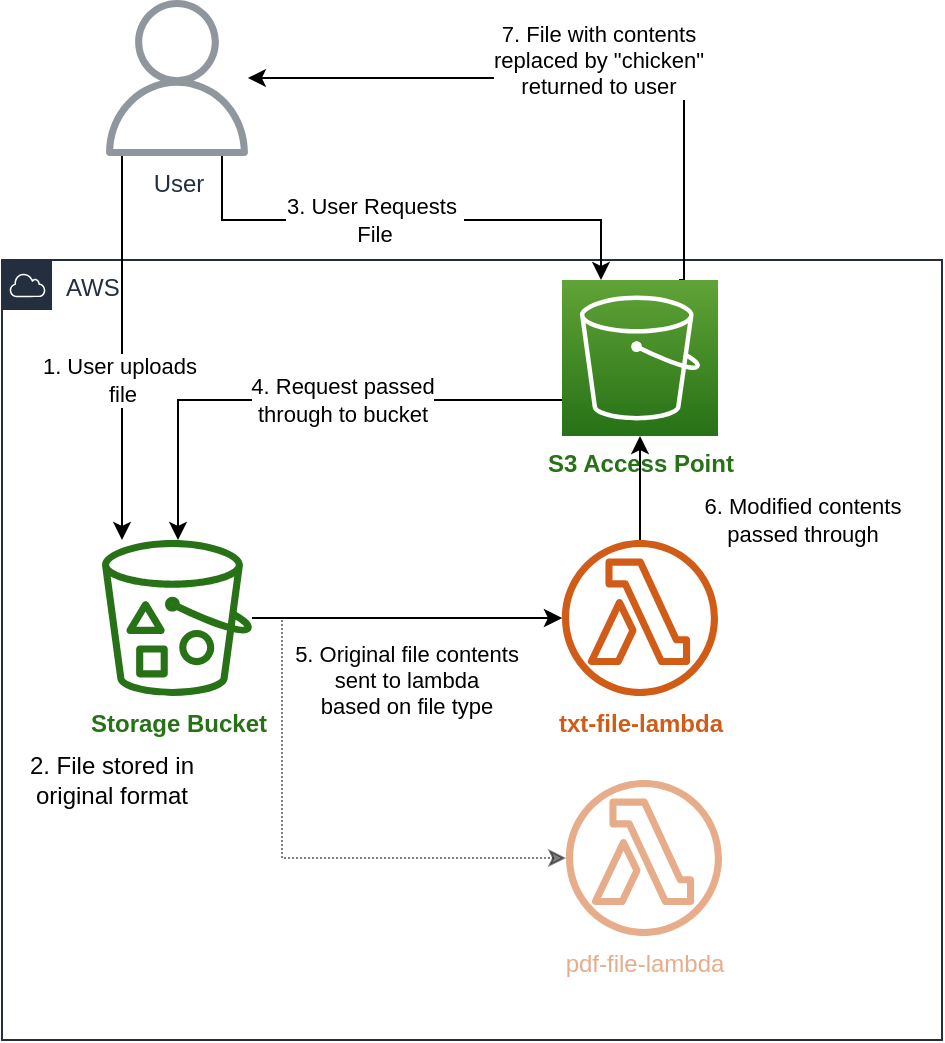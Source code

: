 <mxfile version="14.5.7" type="device"><diagram id="vf4TN83AkSjeo9mbm_4Q" name="Page-1"><mxGraphModel dx="946" dy="519" grid="1" gridSize="10" guides="1" tooltips="1" connect="1" arrows="1" fold="1" page="1" pageScale="1" pageWidth="850" pageHeight="1100" math="0" shadow="0"><root><mxCell id="0"/><mxCell id="1" parent="0"/><mxCell id="ej7t-RZM9HsWpia3bnEm-1" value="AWS" style="points=[[0,0],[0.25,0],[0.5,0],[0.75,0],[1,0],[1,0.25],[1,0.5],[1,0.75],[1,1],[0.75,1],[0.5,1],[0.25,1],[0,1],[0,0.75],[0,0.5],[0,0.25]];outlineConnect=0;gradientColor=none;html=1;whiteSpace=wrap;fontSize=12;fontStyle=0;shape=mxgraph.aws4.group;grIcon=mxgraph.aws4.group_aws_cloud;strokeColor=#232F3E;fillColor=none;verticalAlign=top;align=left;spacingLeft=30;fontColor=#232F3E;dashed=0;" parent="1" vertex="1"><mxGeometry x="190" y="260" width="470" height="390" as="geometry"/></mxCell><mxCell id="ej7t-RZM9HsWpia3bnEm-10" value="5. Original file contents&lt;br&gt;sent to lambda&lt;br&gt;based on file type" style="edgeStyle=orthogonalEdgeStyle;rounded=0;orthogonalLoop=1;jettySize=auto;html=1;" parent="1" source="ej7t-RZM9HsWpia3bnEm-2" target="ej7t-RZM9HsWpia3bnEm-3" edge="1"><mxGeometry x="-0.001" y="-31" relative="1" as="geometry"><mxPoint as="offset"/></mxGeometry></mxCell><mxCell id="ej7t-RZM9HsWpia3bnEm-12" style="edgeStyle=orthogonalEdgeStyle;rounded=0;orthogonalLoop=1;jettySize=auto;html=1;fontColor=#D05C17;opacity=50;dashed=1;dashPattern=1 1;" parent="1" source="ej7t-RZM9HsWpia3bnEm-2" target="ej7t-RZM9HsWpia3bnEm-4" edge="1"><mxGeometry relative="1" as="geometry"><Array as="points"><mxPoint x="330" y="439"/><mxPoint x="330" y="559"/></Array></mxGeometry></mxCell><mxCell id="ej7t-RZM9HsWpia3bnEm-2" value="Storage Bucket" style="outlineConnect=0;gradientColor=none;fillColor=#277116;strokeColor=none;dashed=0;verticalLabelPosition=bottom;verticalAlign=top;align=center;html=1;fontSize=12;fontStyle=1;aspect=fixed;pointerEvents=1;shape=mxgraph.aws4.bucket_with_objects;fontColor=#277116;" parent="1" vertex="1"><mxGeometry x="240" y="400" width="75" height="78" as="geometry"/></mxCell><mxCell id="ej7t-RZM9HsWpia3bnEm-11" value="7. File with contents&lt;br&gt;replaced by &quot;chicken&quot;&lt;br&gt;returned to user" style="edgeStyle=orthogonalEdgeStyle;rounded=0;orthogonalLoop=1;jettySize=auto;html=1;exitX=0.75;exitY=0;exitDx=0;exitDy=0;exitPerimeter=0;" parent="1" source="03NJilCHFDGFNvS67aiE-1" target="ej7t-RZM9HsWpia3bnEm-5" edge="1"><mxGeometry x="-0.088" y="-9" relative="1" as="geometry"><Array as="points"><mxPoint x="531" y="169"/></Array><mxPoint as="offset"/></mxGeometry></mxCell><mxCell id="ej7t-RZM9HsWpia3bnEm-4" value="pdf-file-lambda" style="outlineConnect=0;gradientColor=none;fillColor=#D05C17;strokeColor=none;dashed=0;verticalLabelPosition=bottom;verticalAlign=top;align=center;html=1;fontSize=12;fontStyle=0;aspect=fixed;pointerEvents=1;shape=mxgraph.aws4.lambda_function;opacity=50;textOpacity=50;fontColor=#D05C17;" parent="1" vertex="1"><mxGeometry x="472" y="520" width="78" height="78" as="geometry"/></mxCell><mxCell id="ej7t-RZM9HsWpia3bnEm-6" value="1. User uploads&amp;nbsp;&lt;br&gt;file" style="edgeStyle=orthogonalEdgeStyle;rounded=0;orthogonalLoop=1;jettySize=auto;html=1;" parent="1" source="ej7t-RZM9HsWpia3bnEm-5" target="ej7t-RZM9HsWpia3bnEm-2" edge="1"><mxGeometry x="0.167" relative="1" as="geometry"><Array as="points"><mxPoint x="250" y="310"/><mxPoint x="250" y="310"/></Array><mxPoint as="offset"/></mxGeometry></mxCell><mxCell id="ej7t-RZM9HsWpia3bnEm-8" value="3. User Requests&amp;nbsp;&lt;br&gt;File" style="edgeStyle=orthogonalEdgeStyle;rounded=0;orthogonalLoop=1;jettySize=auto;html=1;entryX=0.25;entryY=0;entryDx=0;entryDy=0;entryPerimeter=0;" parent="1" source="ej7t-RZM9HsWpia3bnEm-5" target="03NJilCHFDGFNvS67aiE-1" edge="1"><mxGeometry x="-0.146" relative="1" as="geometry"><Array as="points"><mxPoint x="300" y="240"/><mxPoint x="490" y="240"/></Array><mxPoint as="offset"/></mxGeometry></mxCell><mxCell id="ej7t-RZM9HsWpia3bnEm-5" value="User" style="outlineConnect=0;fontColor=#232F3E;gradientColor=none;fillColor=#232F3E;strokeColor=none;dashed=0;verticalLabelPosition=bottom;verticalAlign=top;align=center;html=1;fontSize=12;fontStyle=0;aspect=fixed;pointerEvents=1;shape=mxgraph.aws4.user;opacity=50;" parent="1" vertex="1"><mxGeometry x="238.5" y="130" width="78" height="78" as="geometry"/></mxCell><mxCell id="ej7t-RZM9HsWpia3bnEm-9" value="2. File stored in original format" style="text;html=1;strokeColor=none;fillColor=none;align=center;verticalAlign=middle;whiteSpace=wrap;rounded=0;opacity=50;" parent="1" vertex="1"><mxGeometry x="190" y="510" width="110" height="20" as="geometry"/></mxCell><mxCell id="03NJilCHFDGFNvS67aiE-3" value="4. Request passed&lt;br&gt;through to bucket" style="edgeStyle=orthogonalEdgeStyle;rounded=0;orthogonalLoop=1;jettySize=auto;html=1;" edge="1" parent="1" source="03NJilCHFDGFNvS67aiE-1" target="ej7t-RZM9HsWpia3bnEm-2"><mxGeometry x="-0.161" relative="1" as="geometry"><Array as="points"><mxPoint x="278" y="330"/></Array><mxPoint as="offset"/></mxGeometry></mxCell><mxCell id="03NJilCHFDGFNvS67aiE-1" value="S3 Access Point" style="points=[[0,0,0],[0.25,0,0],[0.5,0,0],[0.75,0,0],[1,0,0],[0,1,0],[0.25,1,0],[0.5,1,0],[0.75,1,0],[1,1,0],[0,0.25,0],[0,0.5,0],[0,0.75,0],[1,0.25,0],[1,0.5,0],[1,0.75,0]];outlineConnect=0;gradientColor=#60A337;gradientDirection=north;fillColor=#277116;strokeColor=#ffffff;dashed=0;verticalLabelPosition=bottom;verticalAlign=top;align=center;html=1;fontSize=12;fontStyle=1;aspect=fixed;shape=mxgraph.aws4.resourceIcon;resIcon=mxgraph.aws4.s3;fontColor=#277116;" vertex="1" parent="1"><mxGeometry x="470" y="270" width="78" height="78" as="geometry"/></mxCell><mxCell id="03NJilCHFDGFNvS67aiE-4" style="edgeStyle=orthogonalEdgeStyle;rounded=0;orthogonalLoop=1;jettySize=auto;html=1;entryX=0.5;entryY=1;entryDx=0;entryDy=0;entryPerimeter=0;fontColor=#000000;" edge="1" parent="1" source="ej7t-RZM9HsWpia3bnEm-3" target="03NJilCHFDGFNvS67aiE-1"><mxGeometry relative="1" as="geometry"/></mxCell><mxCell id="03NJilCHFDGFNvS67aiE-5" value="6. Modified contents &lt;br&gt;passed through" style="edgeLabel;html=1;align=center;verticalAlign=middle;resizable=0;points=[];fontColor=#000000;" vertex="1" connectable="0" parent="03NJilCHFDGFNvS67aiE-4"><mxGeometry x="-0.115" y="2" relative="1" as="geometry"><mxPoint x="83" y="13" as="offset"/></mxGeometry></mxCell><mxCell id="ej7t-RZM9HsWpia3bnEm-3" value="txt-file-lambda" style="outlineConnect=0;gradientColor=none;fillColor=#D05C17;strokeColor=none;dashed=0;verticalLabelPosition=bottom;verticalAlign=top;align=center;html=1;fontSize=12;fontStyle=1;aspect=fixed;pointerEvents=1;shape=mxgraph.aws4.lambda_function;fontColor=#D05C17;" parent="1" vertex="1"><mxGeometry x="470" y="400" width="78" height="78" as="geometry"/></mxCell><mxCell id="03NJilCHFDGFNvS67aiE-2" style="edgeStyle=orthogonalEdgeStyle;rounded=0;orthogonalLoop=1;jettySize=auto;html=1;fontColor=#D05C17;opacity=50;dashed=1;dashPattern=1 1;" edge="1" parent="1" source="ej7t-RZM9HsWpia3bnEm-2" target="ej7t-RZM9HsWpia3bnEm-3"><mxGeometry relative="1" as="geometry"><mxPoint x="315" y="439.1" as="sourcePoint"/><mxPoint x="481" y="358" as="targetPoint"/></mxGeometry></mxCell></root></mxGraphModel></diagram></mxfile>